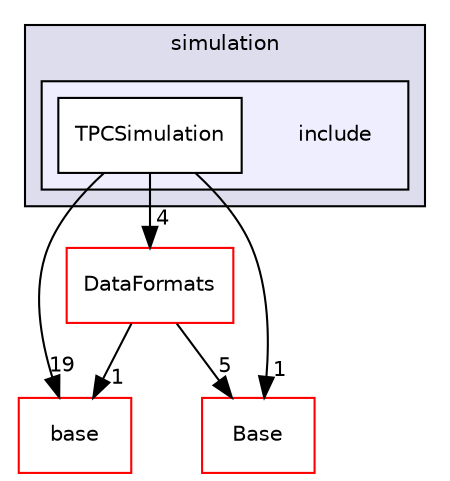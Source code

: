 digraph "/home/travis/build/AliceO2Group/AliceO2/Detectors/TPC/simulation/include" {
  bgcolor=transparent;
  compound=true
  node [ fontsize="10", fontname="Helvetica"];
  edge [ labelfontsize="10", labelfontname="Helvetica"];
  subgraph clusterdir_7f309bec8670bb3fb666e7e061b24659 {
    graph [ bgcolor="#ddddee", pencolor="black", label="simulation" fontname="Helvetica", fontsize="10", URL="dir_7f309bec8670bb3fb666e7e061b24659.html"]
  subgraph clusterdir_a3959ed40b1558172144f5e1a56e443f {
    graph [ bgcolor="#eeeeff", pencolor="black", label="" URL="dir_a3959ed40b1558172144f5e1a56e443f.html"];
    dir_a3959ed40b1558172144f5e1a56e443f [shape=plaintext label="include"];
    dir_899d345f9fdaa752cfd282604b003f27 [shape=box label="TPCSimulation" color="black" fillcolor="white" style="filled" URL="dir_899d345f9fdaa752cfd282604b003f27.html"];
  }
  }
  dir_677b030cc750909e4cd27413873678d8 [shape=box label="base" color="red" URL="dir_677b030cc750909e4cd27413873678d8.html"];
  dir_37c90836491b695b472bf98d1be8336b [shape=box label="Base" color="red" URL="dir_37c90836491b695b472bf98d1be8336b.html"];
  dir_2171f7ec022c5423887b07c69b2f5b48 [shape=box label="DataFormats" color="red" URL="dir_2171f7ec022c5423887b07c69b2f5b48.html"];
  dir_899d345f9fdaa752cfd282604b003f27->dir_677b030cc750909e4cd27413873678d8 [headlabel="19", labeldistance=1.5 headhref="dir_000093_000070.html"];
  dir_899d345f9fdaa752cfd282604b003f27->dir_37c90836491b695b472bf98d1be8336b [headlabel="1", labeldistance=1.5 headhref="dir_000093_000057.html"];
  dir_899d345f9fdaa752cfd282604b003f27->dir_2171f7ec022c5423887b07c69b2f5b48 [headlabel="4", labeldistance=1.5 headhref="dir_000093_000032.html"];
  dir_2171f7ec022c5423887b07c69b2f5b48->dir_677b030cc750909e4cd27413873678d8 [headlabel="1", labeldistance=1.5 headhref="dir_000032_000070.html"];
  dir_2171f7ec022c5423887b07c69b2f5b48->dir_37c90836491b695b472bf98d1be8336b [headlabel="5", labeldistance=1.5 headhref="dir_000032_000057.html"];
}
